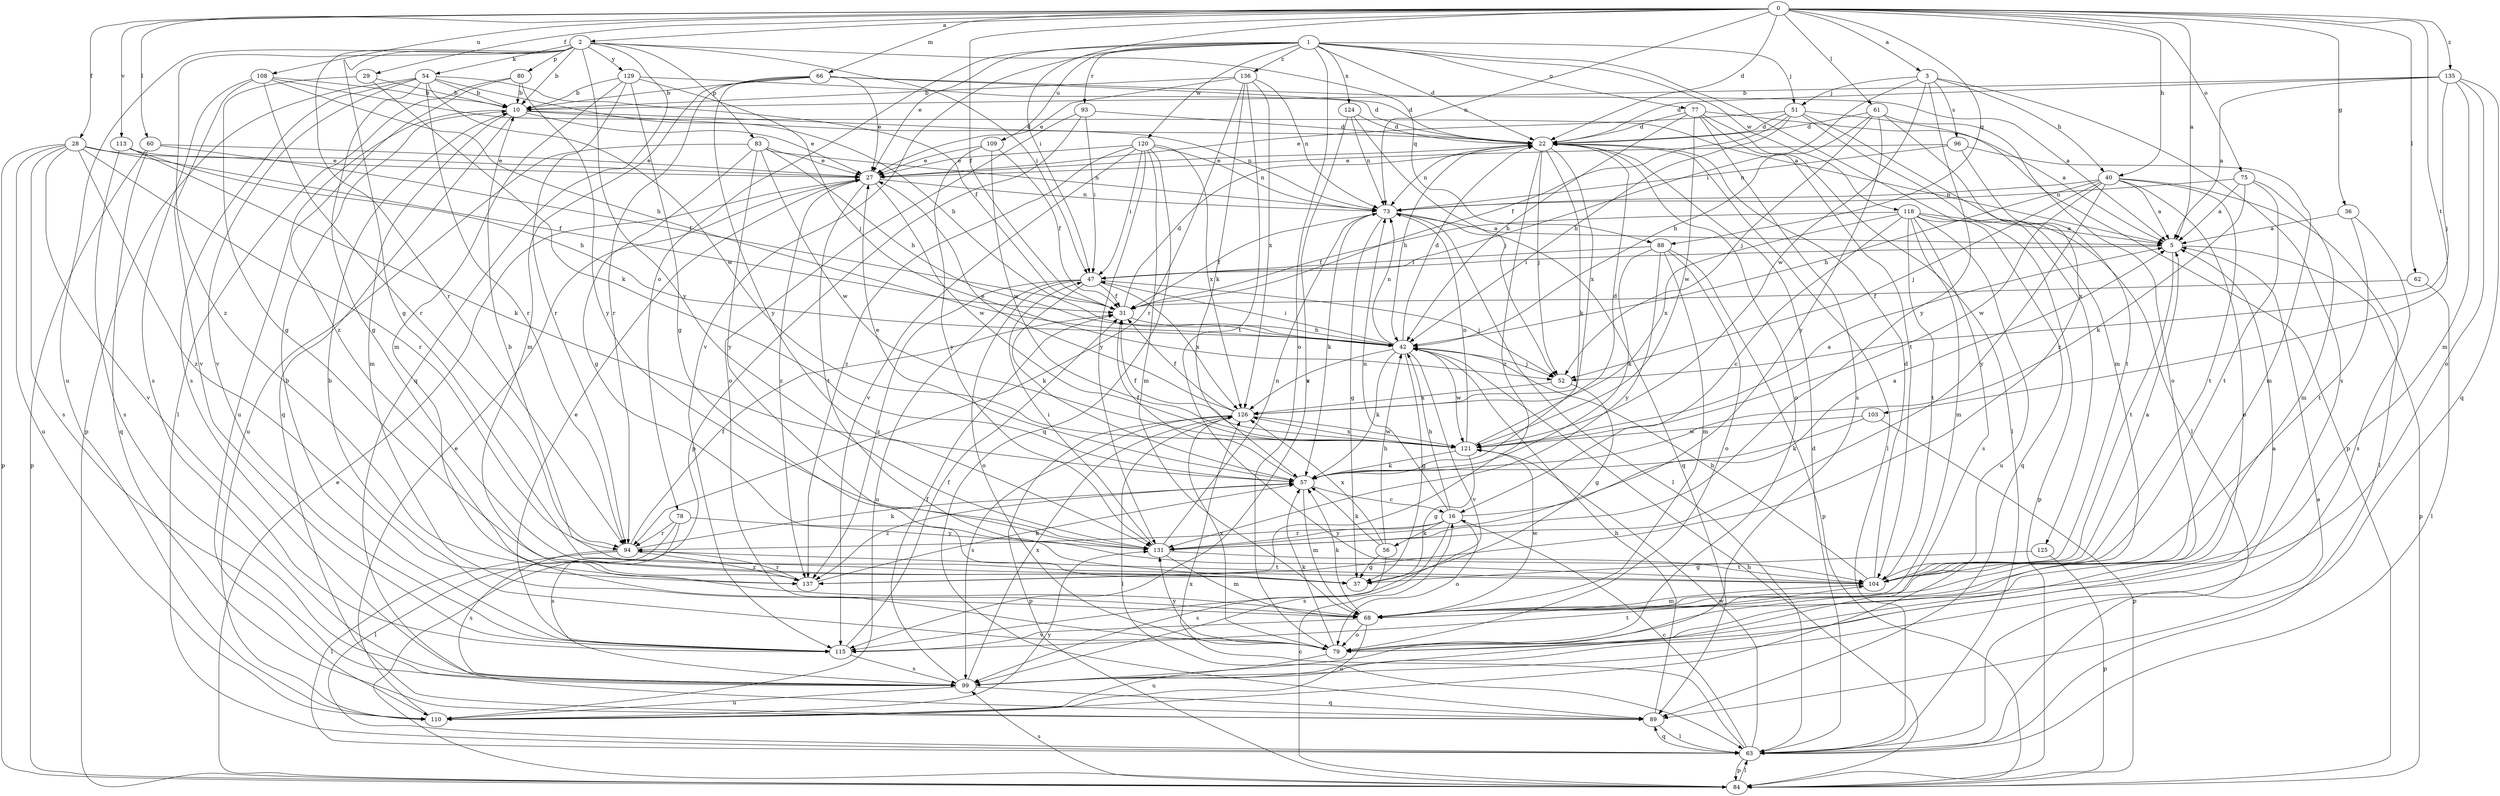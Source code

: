 strict digraph  {
0;
1;
2;
3;
5;
10;
16;
22;
27;
28;
29;
31;
36;
37;
40;
42;
47;
51;
52;
54;
56;
57;
60;
61;
62;
63;
66;
68;
73;
75;
77;
78;
79;
80;
83;
84;
88;
89;
93;
94;
96;
99;
103;
104;
108;
109;
110;
113;
115;
118;
120;
121;
124;
125;
126;
129;
131;
135;
136;
137;
0 -> 2  [label=a];
0 -> 3  [label=a];
0 -> 5  [label=a];
0 -> 22  [label=d];
0 -> 28  [label=f];
0 -> 29  [label=f];
0 -> 31  [label=f];
0 -> 36  [label=g];
0 -> 40  [label=h];
0 -> 47  [label=i];
0 -> 60  [label=l];
0 -> 61  [label=l];
0 -> 62  [label=l];
0 -> 66  [label=m];
0 -> 73  [label=n];
0 -> 75  [label=o];
0 -> 88  [label=q];
0 -> 103  [label=t];
0 -> 108  [label=u];
0 -> 113  [label=v];
0 -> 135  [label=z];
1 -> 22  [label=d];
1 -> 27  [label=e];
1 -> 51  [label=j];
1 -> 77  [label=o];
1 -> 78  [label=o];
1 -> 79  [label=o];
1 -> 93  [label=r];
1 -> 109  [label=u];
1 -> 115  [label=v];
1 -> 118  [label=w];
1 -> 120  [label=w];
1 -> 124  [label=x];
1 -> 125  [label=x];
1 -> 136  [label=z];
2 -> 10  [label=b];
2 -> 37  [label=g];
2 -> 47  [label=i];
2 -> 54  [label=k];
2 -> 80  [label=p];
2 -> 83  [label=p];
2 -> 88  [label=q];
2 -> 89  [label=q];
2 -> 94  [label=r];
2 -> 110  [label=u];
2 -> 129  [label=y];
2 -> 131  [label=y];
2 -> 137  [label=z];
3 -> 40  [label=h];
3 -> 47  [label=i];
3 -> 51  [label=j];
3 -> 96  [label=s];
3 -> 99  [label=s];
3 -> 121  [label=w];
3 -> 131  [label=y];
5 -> 47  [label=i];
5 -> 84  [label=p];
5 -> 104  [label=t];
10 -> 22  [label=d];
10 -> 27  [label=e];
10 -> 68  [label=m];
10 -> 73  [label=n];
10 -> 89  [label=q];
10 -> 110  [label=u];
16 -> 5  [label=a];
16 -> 42  [label=h];
16 -> 56  [label=k];
16 -> 73  [label=n];
16 -> 79  [label=o];
16 -> 94  [label=r];
16 -> 99  [label=s];
16 -> 131  [label=y];
22 -> 27  [label=e];
22 -> 42  [label=h];
22 -> 52  [label=j];
22 -> 57  [label=k];
22 -> 63  [label=l];
22 -> 73  [label=n];
22 -> 79  [label=o];
22 -> 126  [label=x];
22 -> 137  [label=z];
27 -> 73  [label=n];
27 -> 104  [label=t];
27 -> 121  [label=w];
27 -> 137  [label=z];
28 -> 27  [label=e];
28 -> 31  [label=f];
28 -> 84  [label=p];
28 -> 94  [label=r];
28 -> 99  [label=s];
28 -> 110  [label=u];
28 -> 115  [label=v];
28 -> 137  [label=z];
29 -> 10  [label=b];
29 -> 37  [label=g];
29 -> 57  [label=k];
31 -> 22  [label=d];
31 -> 42  [label=h];
36 -> 5  [label=a];
36 -> 99  [label=s];
36 -> 104  [label=t];
40 -> 5  [label=a];
40 -> 42  [label=h];
40 -> 52  [label=j];
40 -> 63  [label=l];
40 -> 73  [label=n];
40 -> 79  [label=o];
40 -> 104  [label=t];
40 -> 121  [label=w];
40 -> 131  [label=y];
42 -> 22  [label=d];
42 -> 37  [label=g];
42 -> 47  [label=i];
42 -> 52  [label=j];
42 -> 57  [label=k];
42 -> 73  [label=n];
42 -> 115  [label=v];
42 -> 121  [label=w];
42 -> 126  [label=x];
47 -> 31  [label=f];
47 -> 52  [label=j];
47 -> 57  [label=k];
47 -> 79  [label=o];
47 -> 110  [label=u];
47 -> 126  [label=x];
47 -> 137  [label=z];
51 -> 22  [label=d];
51 -> 27  [label=e];
51 -> 31  [label=f];
51 -> 42  [label=h];
51 -> 63  [label=l];
51 -> 68  [label=m];
51 -> 84  [label=p];
52 -> 37  [label=g];
52 -> 126  [label=x];
54 -> 10  [label=b];
54 -> 31  [label=f];
54 -> 37  [label=g];
54 -> 42  [label=h];
54 -> 84  [label=p];
54 -> 94  [label=r];
54 -> 99  [label=s];
54 -> 115  [label=v];
54 -> 121  [label=w];
56 -> 37  [label=g];
56 -> 42  [label=h];
56 -> 57  [label=k];
56 -> 99  [label=s];
56 -> 126  [label=x];
57 -> 16  [label=c];
57 -> 27  [label=e];
57 -> 31  [label=f];
57 -> 68  [label=m];
57 -> 137  [label=z];
60 -> 27  [label=e];
60 -> 31  [label=f];
60 -> 84  [label=p];
60 -> 89  [label=q];
61 -> 22  [label=d];
61 -> 42  [label=h];
61 -> 52  [label=j];
61 -> 79  [label=o];
61 -> 131  [label=y];
61 -> 137  [label=z];
62 -> 31  [label=f];
62 -> 63  [label=l];
63 -> 5  [label=a];
63 -> 16  [label=c];
63 -> 22  [label=d];
63 -> 84  [label=p];
63 -> 89  [label=q];
63 -> 121  [label=w];
63 -> 126  [label=x];
66 -> 5  [label=a];
66 -> 10  [label=b];
66 -> 22  [label=d];
66 -> 27  [label=e];
66 -> 68  [label=m];
66 -> 94  [label=r];
66 -> 131  [label=y];
68 -> 57  [label=k];
68 -> 79  [label=o];
68 -> 110  [label=u];
68 -> 115  [label=v];
68 -> 121  [label=w];
73 -> 5  [label=a];
73 -> 31  [label=f];
73 -> 37  [label=g];
73 -> 57  [label=k];
73 -> 63  [label=l];
73 -> 89  [label=q];
75 -> 5  [label=a];
75 -> 57  [label=k];
75 -> 68  [label=m];
75 -> 73  [label=n];
75 -> 104  [label=t];
77 -> 5  [label=a];
77 -> 22  [label=d];
77 -> 42  [label=h];
77 -> 63  [label=l];
77 -> 99  [label=s];
77 -> 104  [label=t];
77 -> 121  [label=w];
78 -> 63  [label=l];
78 -> 94  [label=r];
78 -> 99  [label=s];
78 -> 131  [label=y];
79 -> 5  [label=a];
79 -> 10  [label=b];
79 -> 57  [label=k];
79 -> 110  [label=u];
79 -> 126  [label=x];
79 -> 131  [label=y];
80 -> 10  [label=b];
80 -> 63  [label=l];
80 -> 131  [label=y];
80 -> 137  [label=z];
83 -> 27  [label=e];
83 -> 37  [label=g];
83 -> 42  [label=h];
83 -> 73  [label=n];
83 -> 110  [label=u];
83 -> 121  [label=w];
83 -> 131  [label=y];
84 -> 16  [label=c];
84 -> 27  [label=e];
84 -> 42  [label=h];
84 -> 63  [label=l];
84 -> 99  [label=s];
88 -> 47  [label=i];
88 -> 57  [label=k];
88 -> 68  [label=m];
88 -> 79  [label=o];
88 -> 84  [label=p];
88 -> 131  [label=y];
89 -> 42  [label=h];
89 -> 63  [label=l];
93 -> 22  [label=d];
93 -> 47  [label=i];
93 -> 79  [label=o];
93 -> 84  [label=p];
94 -> 31  [label=f];
94 -> 57  [label=k];
94 -> 63  [label=l];
94 -> 99  [label=s];
94 -> 104  [label=t];
94 -> 137  [label=z];
96 -> 27  [label=e];
96 -> 68  [label=m];
96 -> 73  [label=n];
96 -> 104  [label=t];
99 -> 31  [label=f];
99 -> 89  [label=q];
99 -> 110  [label=u];
99 -> 126  [label=x];
103 -> 57  [label=k];
103 -> 84  [label=p];
103 -> 121  [label=w];
104 -> 5  [label=a];
104 -> 10  [label=b];
104 -> 22  [label=d];
104 -> 42  [label=h];
104 -> 68  [label=m];
108 -> 5  [label=a];
108 -> 10  [label=b];
108 -> 42  [label=h];
108 -> 94  [label=r];
108 -> 99  [label=s];
108 -> 115  [label=v];
109 -> 27  [label=e];
109 -> 31  [label=f];
109 -> 121  [label=w];
109 -> 131  [label=y];
110 -> 27  [label=e];
110 -> 131  [label=y];
113 -> 27  [label=e];
113 -> 42  [label=h];
113 -> 57  [label=k];
113 -> 99  [label=s];
115 -> 10  [label=b];
115 -> 27  [label=e];
115 -> 31  [label=f];
115 -> 99  [label=s];
115 -> 104  [label=t];
118 -> 5  [label=a];
118 -> 16  [label=c];
118 -> 31  [label=f];
118 -> 68  [label=m];
118 -> 84  [label=p];
118 -> 89  [label=q];
118 -> 99  [label=s];
118 -> 104  [label=t];
118 -> 110  [label=u];
118 -> 126  [label=x];
120 -> 27  [label=e];
120 -> 47  [label=i];
120 -> 68  [label=m];
120 -> 73  [label=n];
120 -> 89  [label=q];
120 -> 115  [label=v];
120 -> 126  [label=x];
120 -> 131  [label=y];
120 -> 137  [label=z];
121 -> 5  [label=a];
121 -> 22  [label=d];
121 -> 31  [label=f];
121 -> 37  [label=g];
121 -> 57  [label=k];
121 -> 73  [label=n];
121 -> 126  [label=x];
124 -> 22  [label=d];
124 -> 52  [label=j];
124 -> 73  [label=n];
124 -> 115  [label=v];
125 -> 37  [label=g];
125 -> 84  [label=p];
126 -> 27  [label=e];
126 -> 31  [label=f];
126 -> 63  [label=l];
126 -> 84  [label=p];
126 -> 99  [label=s];
126 -> 121  [label=w];
129 -> 10  [label=b];
129 -> 22  [label=d];
129 -> 37  [label=g];
129 -> 52  [label=j];
129 -> 68  [label=m];
129 -> 94  [label=r];
131 -> 47  [label=i];
131 -> 68  [label=m];
131 -> 73  [label=n];
131 -> 104  [label=t];
135 -> 5  [label=a];
135 -> 10  [label=b];
135 -> 22  [label=d];
135 -> 52  [label=j];
135 -> 68  [label=m];
135 -> 79  [label=o];
135 -> 89  [label=q];
136 -> 10  [label=b];
136 -> 27  [label=e];
136 -> 57  [label=k];
136 -> 73  [label=n];
136 -> 94  [label=r];
136 -> 104  [label=t];
136 -> 126  [label=x];
137 -> 57  [label=k];
137 -> 94  [label=r];
}

